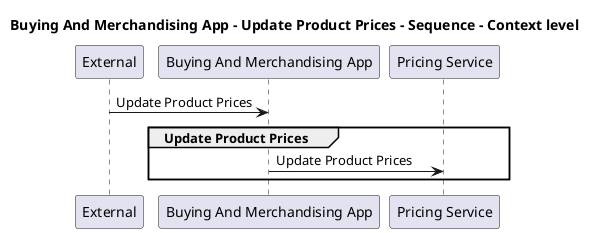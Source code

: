 @startuml

title Buying And Merchandising App - Update Product Prices - Sequence - Context level

participant "External" as C4InterFlow.SoftwareSystems.ExternalSystem
participant "Buying And Merchandising App" as ECommercePlatform.SoftwareSystems.BuyingAndMerchandisingApp
participant "Pricing Service" as ECommercePlatform.SoftwareSystems.PricingService

C4InterFlow.SoftwareSystems.ExternalSystem -> ECommercePlatform.SoftwareSystems.BuyingAndMerchandisingApp : Update Product Prices
group Update Product Prices
ECommercePlatform.SoftwareSystems.BuyingAndMerchandisingApp -> ECommercePlatform.SoftwareSystems.PricingService : Update Product Prices
end


@enduml
